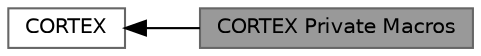 digraph "CORTEX Private Macros"
{
 // INTERACTIVE_SVG=YES
 // LATEX_PDF_SIZE
  bgcolor="transparent";
  edge [fontname=Helvetica,fontsize=10,labelfontname=Helvetica,labelfontsize=10];
  node [fontname=Helvetica,fontsize=10,shape=box,height=0.2,width=0.4];
  rankdir=LR;
  Node2 [id="Node000002",label="CORTEX",height=0.2,width=0.4,color="grey40", fillcolor="white", style="filled",URL="$group___c_o_r_t_e_x.html",tooltip="CORTEX HAL module driver."];
  Node1 [id="Node000001",label="CORTEX Private Macros",height=0.2,width=0.4,color="gray40", fillcolor="grey60", style="filled", fontcolor="black",tooltip=" "];
  Node2->Node1 [shape=plaintext, dir="back", style="solid"];
}
